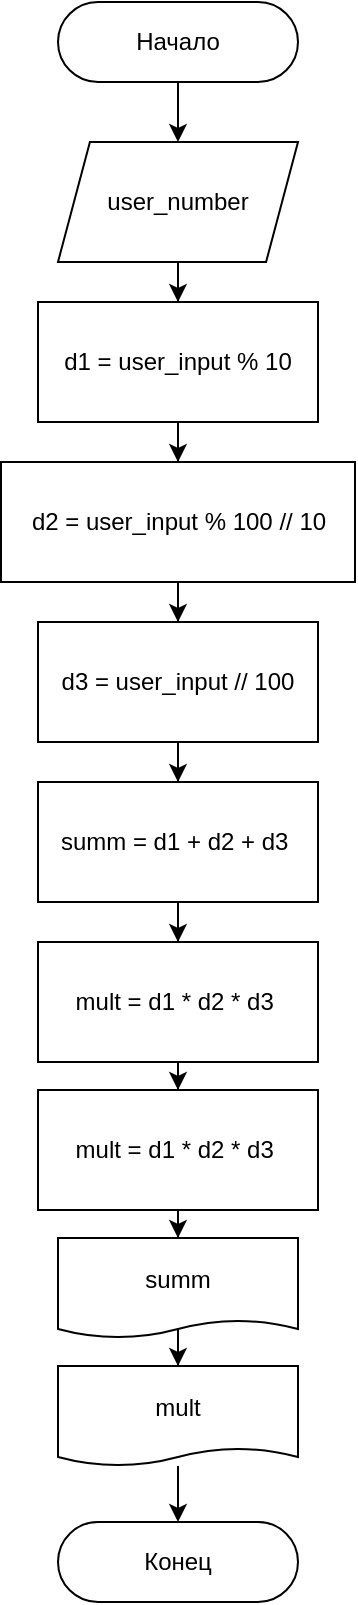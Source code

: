 <mxfile version="10.6.1" type="device"><diagram id="NHYS9CigglyAlZEdIARB" name="Page-1"><mxGraphModel dx="1158" dy="695" grid="1" gridSize="10" guides="1" tooltips="1" connect="1" arrows="1" fold="1" page="1" pageScale="1" pageWidth="827" pageHeight="1169" math="0" shadow="0"><root><mxCell id="0"/><mxCell id="1" parent="0"/><mxCell id="iOftN2TnfeekJz5aNRsI-8" value="" style="edgeStyle=orthogonalEdgeStyle;rounded=0;orthogonalLoop=1;jettySize=auto;html=1;" edge="1" parent="1" source="iOftN2TnfeekJz5aNRsI-1" target="iOftN2TnfeekJz5aNRsI-2"><mxGeometry relative="1" as="geometry"/></mxCell><mxCell id="iOftN2TnfeekJz5aNRsI-1" value="Начало" style="rounded=1;whiteSpace=wrap;html=1;arcSize=50;" vertex="1" parent="1"><mxGeometry x="350" y="40" width="120" height="40" as="geometry"/></mxCell><mxCell id="iOftN2TnfeekJz5aNRsI-10" value="" style="edgeStyle=orthogonalEdgeStyle;rounded=0;orthogonalLoop=1;jettySize=auto;html=1;" edge="1" parent="1" source="iOftN2TnfeekJz5aNRsI-2" target="iOftN2TnfeekJz5aNRsI-9"><mxGeometry relative="1" as="geometry"/></mxCell><mxCell id="iOftN2TnfeekJz5aNRsI-2" value="user_number" style="shape=parallelogram;perimeter=parallelogramPerimeter;whiteSpace=wrap;html=1;rounded=1;size=0.133;arcSize=0;" vertex="1" parent="1"><mxGeometry x="350" y="110" width="120" height="60" as="geometry"/></mxCell><mxCell id="iOftN2TnfeekJz5aNRsI-12" value="" style="edgeStyle=orthogonalEdgeStyle;rounded=0;orthogonalLoop=1;jettySize=auto;html=1;" edge="1" parent="1" source="iOftN2TnfeekJz5aNRsI-9" target="iOftN2TnfeekJz5aNRsI-11"><mxGeometry relative="1" as="geometry"/></mxCell><mxCell id="iOftN2TnfeekJz5aNRsI-9" value="&lt;span&gt;d1 = user_input % 10&lt;br&gt;&lt;/span&gt;" style="rounded=0;whiteSpace=wrap;html=1;" vertex="1" parent="1"><mxGeometry x="340" y="190" width="140" height="60" as="geometry"/></mxCell><mxCell id="iOftN2TnfeekJz5aNRsI-14" value="" style="edgeStyle=orthogonalEdgeStyle;rounded=0;orthogonalLoop=1;jettySize=auto;html=1;" edge="1" parent="1" source="iOftN2TnfeekJz5aNRsI-11" target="iOftN2TnfeekJz5aNRsI-13"><mxGeometry relative="1" as="geometry"/></mxCell><mxCell id="iOftN2TnfeekJz5aNRsI-11" value="&lt;span&gt;d2 = user_input % 100 // 10&lt;/span&gt;" style="rounded=0;whiteSpace=wrap;html=1;" vertex="1" parent="1"><mxGeometry x="321.5" y="270" width="177" height="60" as="geometry"/></mxCell><mxCell id="iOftN2TnfeekJz5aNRsI-17" value="" style="edgeStyle=orthogonalEdgeStyle;rounded=0;orthogonalLoop=1;jettySize=auto;html=1;" edge="1" parent="1" source="iOftN2TnfeekJz5aNRsI-13" target="iOftN2TnfeekJz5aNRsI-15"><mxGeometry relative="1" as="geometry"/></mxCell><mxCell id="iOftN2TnfeekJz5aNRsI-13" value="&lt;span&gt;d3 = user_input // 100&lt;br&gt;&lt;/span&gt;" style="rounded=0;whiteSpace=wrap;html=1;" vertex="1" parent="1"><mxGeometry x="340" y="350" width="140" height="60" as="geometry"/></mxCell><mxCell id="iOftN2TnfeekJz5aNRsI-18" value="" style="edgeStyle=orthogonalEdgeStyle;rounded=0;orthogonalLoop=1;jettySize=auto;html=1;" edge="1" parent="1" source="iOftN2TnfeekJz5aNRsI-15" target="iOftN2TnfeekJz5aNRsI-16"><mxGeometry relative="1" as="geometry"/></mxCell><mxCell id="iOftN2TnfeekJz5aNRsI-15" value="&lt;span&gt;summ = d1 + d2 + d3&amp;nbsp;&lt;br&gt;&lt;/span&gt;" style="rounded=0;whiteSpace=wrap;html=1;" vertex="1" parent="1"><mxGeometry x="340" y="430" width="140" height="60" as="geometry"/></mxCell><mxCell id="iOftN2TnfeekJz5aNRsI-22" value="" style="edgeStyle=orthogonalEdgeStyle;rounded=0;orthogonalLoop=1;jettySize=auto;html=1;" edge="1" parent="1" source="iOftN2TnfeekJz5aNRsI-16" target="iOftN2TnfeekJz5aNRsI-21"><mxGeometry relative="1" as="geometry"/></mxCell><mxCell id="iOftN2TnfeekJz5aNRsI-16" value="&lt;span&gt;mult = d1 * d2 * d3&amp;nbsp;&lt;br&gt;&lt;/span&gt;" style="rounded=0;whiteSpace=wrap;html=1;" vertex="1" parent="1"><mxGeometry x="340" y="510" width="140" height="60" as="geometry"/></mxCell><mxCell id="iOftN2TnfeekJz5aNRsI-23" value="" style="edgeStyle=orthogonalEdgeStyle;rounded=0;orthogonalLoop=1;jettySize=auto;html=1;" edge="1" parent="1" source="iOftN2TnfeekJz5aNRsI-21" target="iOftN2TnfeekJz5aNRsI-19"><mxGeometry relative="1" as="geometry"/></mxCell><mxCell id="iOftN2TnfeekJz5aNRsI-21" value="&lt;span&gt;mult = d1 * d2 * d3&amp;nbsp;&lt;br&gt;&lt;/span&gt;" style="rounded=0;whiteSpace=wrap;html=1;" vertex="1" parent="1"><mxGeometry x="340" y="584" width="140" height="60" as="geometry"/></mxCell><mxCell id="iOftN2TnfeekJz5aNRsI-24" value="" style="edgeStyle=orthogonalEdgeStyle;rounded=0;orthogonalLoop=1;jettySize=auto;html=1;" edge="1" parent="1" source="iOftN2TnfeekJz5aNRsI-19" target="iOftN2TnfeekJz5aNRsI-20"><mxGeometry relative="1" as="geometry"/></mxCell><mxCell id="iOftN2TnfeekJz5aNRsI-19" value="summ" style="shape=document;whiteSpace=wrap;html=1;boundedLbl=1;rounded=1;size=0.18;" vertex="1" parent="1"><mxGeometry x="350" y="658" width="120" height="50" as="geometry"/></mxCell><mxCell id="iOftN2TnfeekJz5aNRsI-34" value="" style="edgeStyle=orthogonalEdgeStyle;rounded=0;orthogonalLoop=1;jettySize=auto;html=1;" edge="1" parent="1" source="iOftN2TnfeekJz5aNRsI-20" target="iOftN2TnfeekJz5aNRsI-32"><mxGeometry relative="1" as="geometry"/></mxCell><mxCell id="iOftN2TnfeekJz5aNRsI-20" value="mult" style="shape=document;whiteSpace=wrap;html=1;boundedLbl=1;rounded=1;size=0.18;" vertex="1" parent="1"><mxGeometry x="350" y="722" width="120" height="50" as="geometry"/></mxCell><mxCell id="iOftN2TnfeekJz5aNRsI-32" value="Конец" style="rounded=1;whiteSpace=wrap;html=1;arcSize=50;" vertex="1" parent="1"><mxGeometry x="350" y="800" width="120" height="40" as="geometry"/></mxCell></root></mxGraphModel></diagram></mxfile>